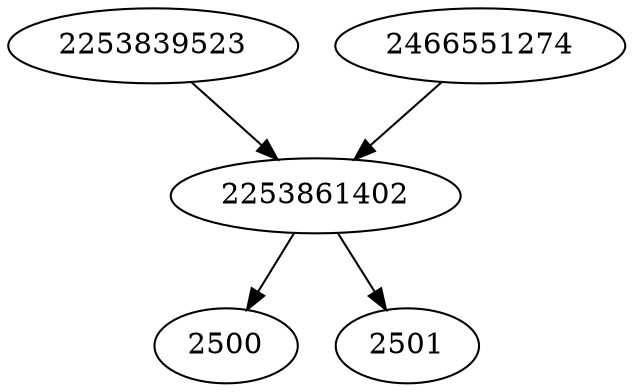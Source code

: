 strict digraph  {
2253839523;
2500;
2501;
2466551274;
2253861402;
2253839523 -> 2253861402;
2466551274 -> 2253861402;
2253861402 -> 2500;
2253861402 -> 2501;
}
